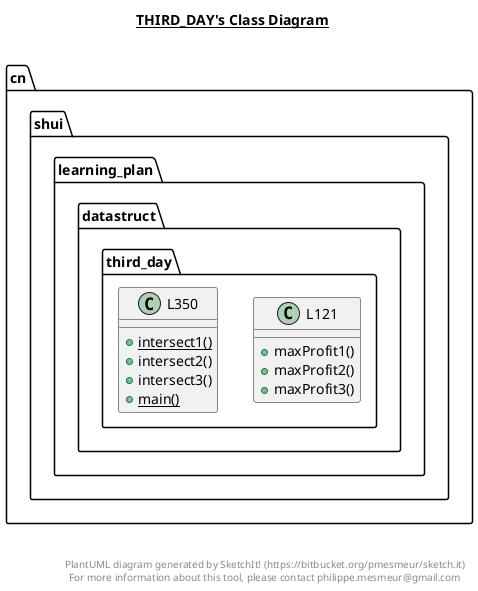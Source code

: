 @startuml

title __THIRD_DAY's Class Diagram__\n

  namespace cn.shui.learning_plan.datastruct.third_day {
    class cn.shui.learning_plan.datastruct.third_day.L121 {
        + maxProfit1()
        + maxProfit2()
        + maxProfit3()
    }
  }
  

  namespace cn.shui.learning_plan.datastruct.third_day {
    class cn.shui.learning_plan.datastruct.third_day.L350 {
        {static} + intersect1()
        + intersect2()
        + intersect3()
        {static} + main()
    }
  }
  



right footer


PlantUML diagram generated by SketchIt! (https://bitbucket.org/pmesmeur/sketch.it)
For more information about this tool, please contact philippe.mesmeur@gmail.com
endfooter

@enduml
